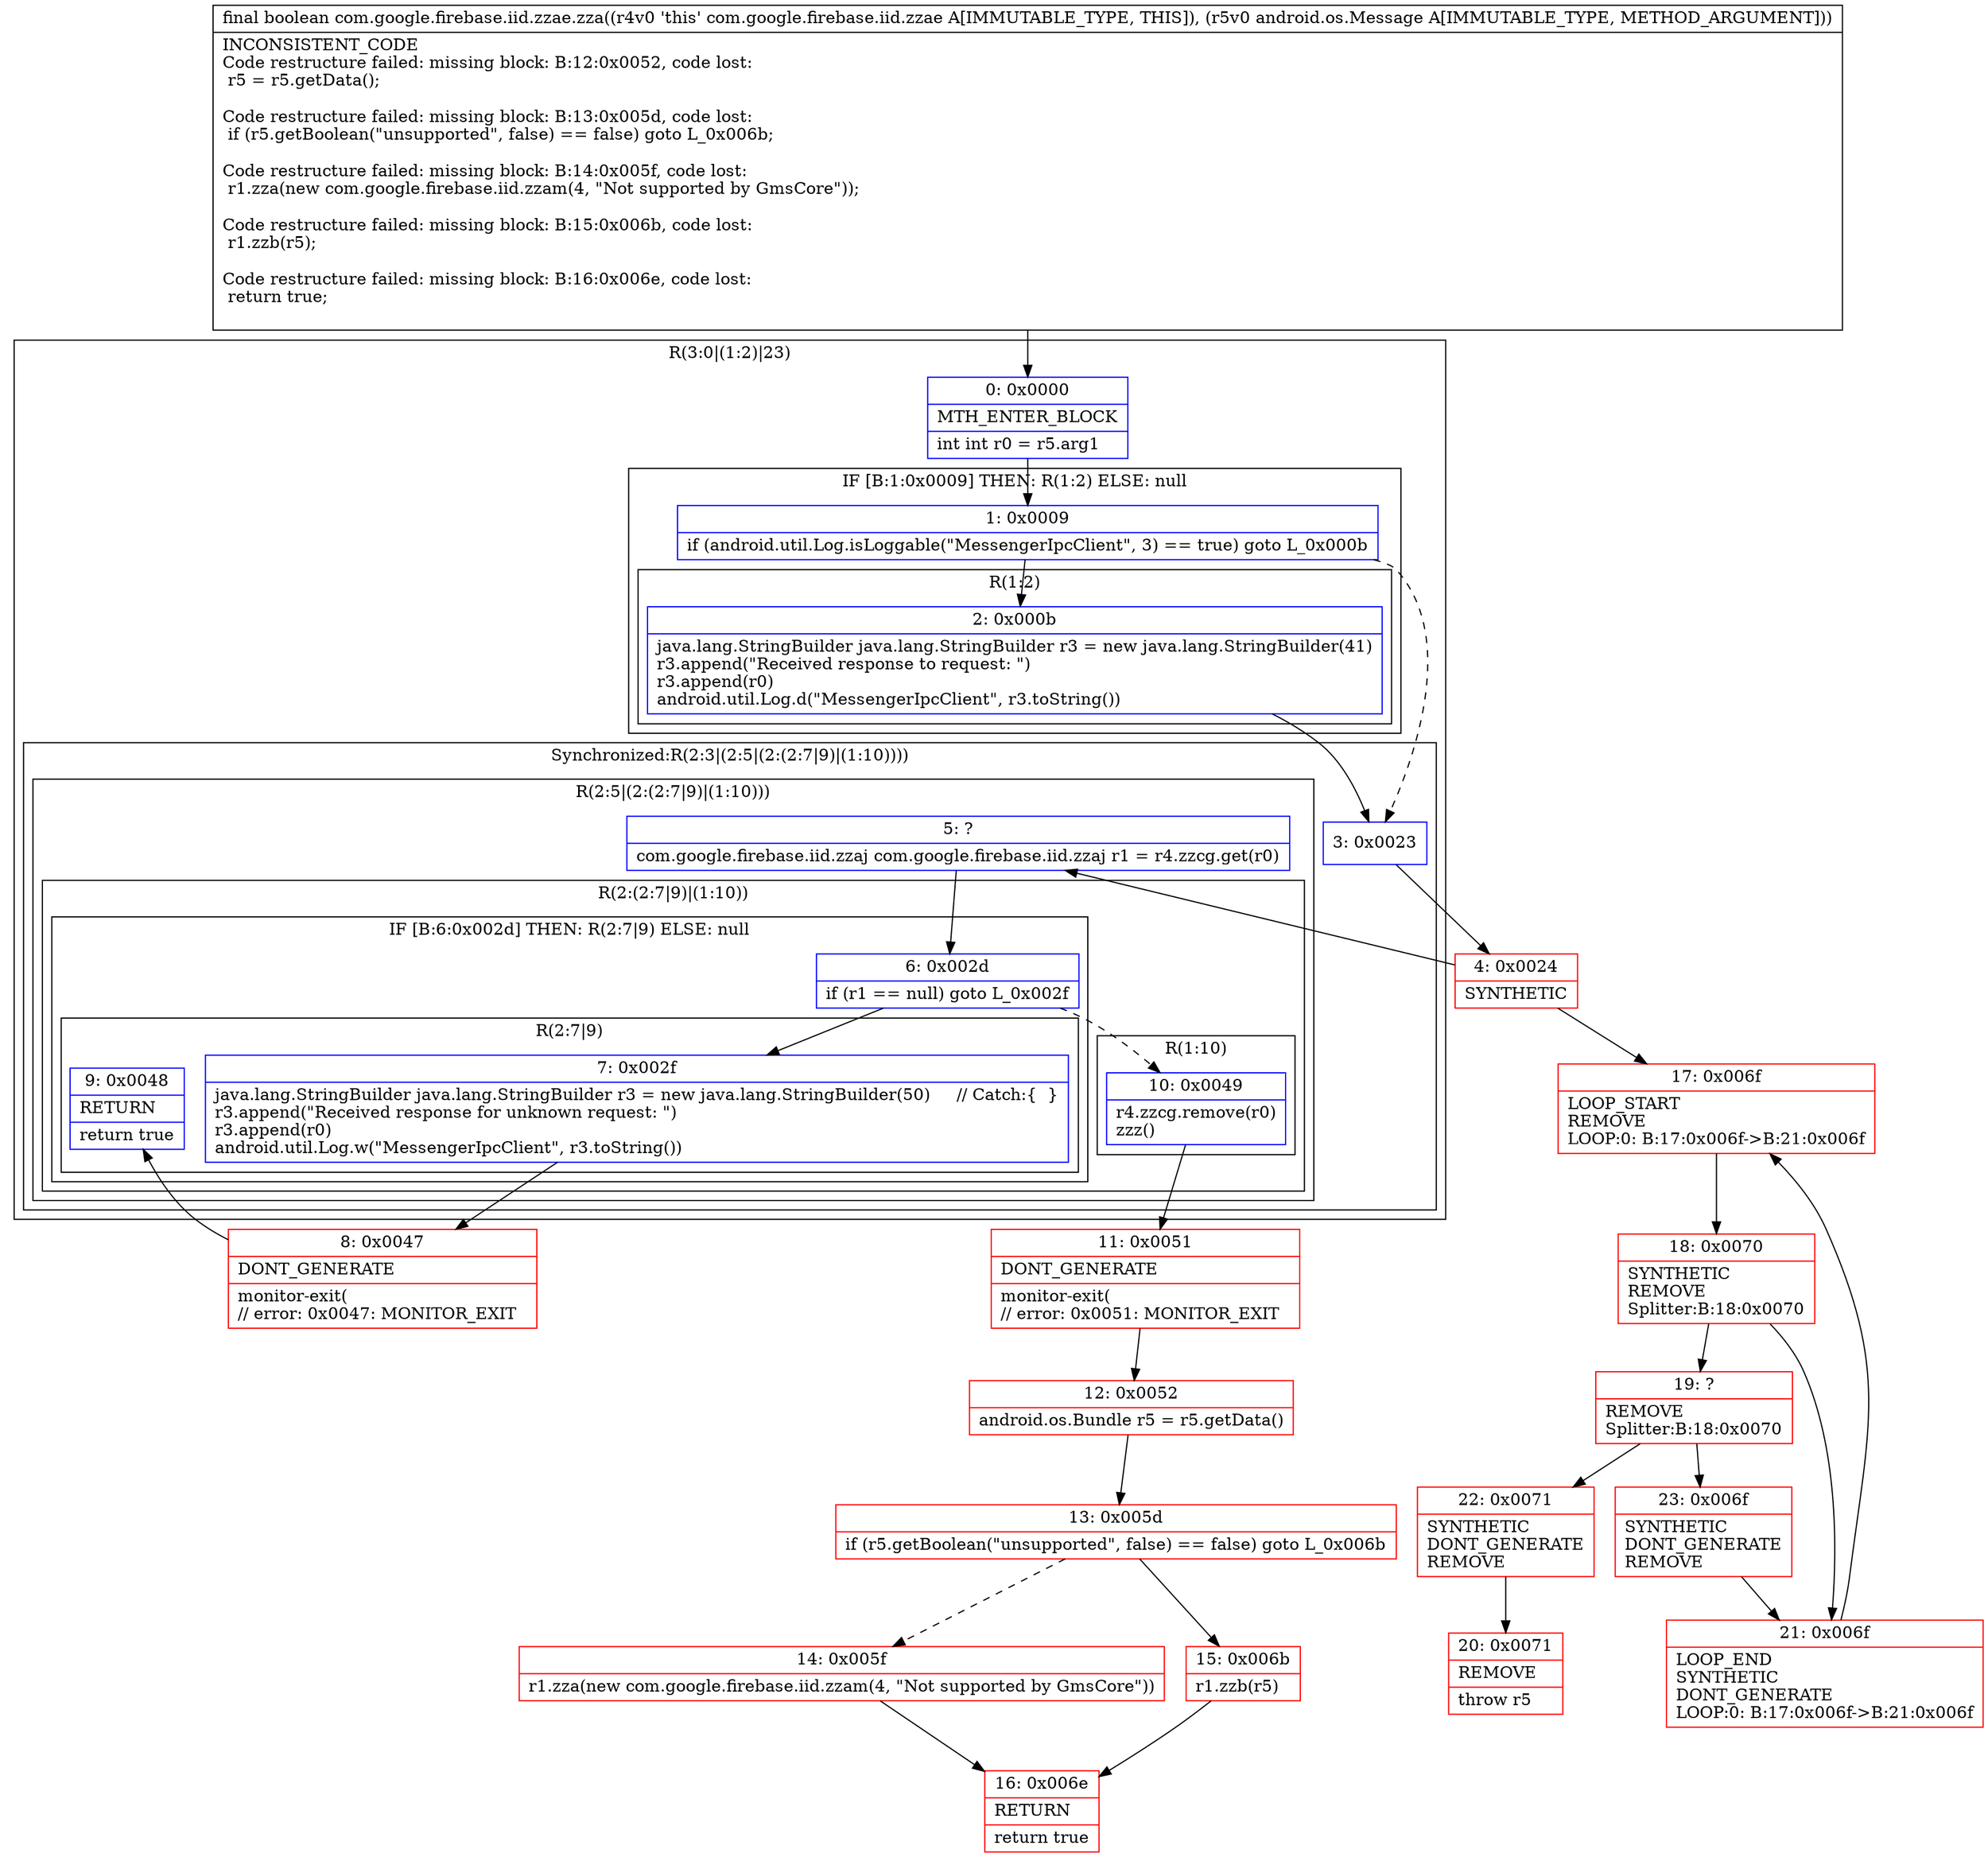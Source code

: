 digraph "CFG forcom.google.firebase.iid.zzae.zza(Landroid\/os\/Message;)Z" {
subgraph cluster_Region_1327510433 {
label = "R(3:0|(1:2)|23)";
node [shape=record,color=blue];
Node_0 [shape=record,label="{0\:\ 0x0000|MTH_ENTER_BLOCK\l|int int r0 = r5.arg1\l}"];
subgraph cluster_IfRegion_1385654436 {
label = "IF [B:1:0x0009] THEN: R(1:2) ELSE: null";
node [shape=record,color=blue];
Node_1 [shape=record,label="{1\:\ 0x0009|if (android.util.Log.isLoggable(\"MessengerIpcClient\", 3) == true) goto L_0x000b\l}"];
subgraph cluster_Region_833718890 {
label = "R(1:2)";
node [shape=record,color=blue];
Node_2 [shape=record,label="{2\:\ 0x000b|java.lang.StringBuilder java.lang.StringBuilder r3 = new java.lang.StringBuilder(41)\lr3.append(\"Received response to request: \")\lr3.append(r0)\landroid.util.Log.d(\"MessengerIpcClient\", r3.toString())\l}"];
}
}
subgraph cluster_SynchronizedRegion_633815446 {
label = "Synchronized:R(2:3|(2:5|(2:(2:7|9)|(1:10))))";
node [shape=record,color=blue];
Node_3 [shape=record,label="{3\:\ 0x0023}"];
subgraph cluster_Region_590190484 {
label = "R(2:5|(2:(2:7|9)|(1:10)))";
node [shape=record,color=blue];
Node_5 [shape=record,label="{5\:\ ?|com.google.firebase.iid.zzaj com.google.firebase.iid.zzaj r1 = r4.zzcg.get(r0)\l}"];
subgraph cluster_Region_1866309214 {
label = "R(2:(2:7|9)|(1:10))";
node [shape=record,color=blue];
subgraph cluster_IfRegion_1663394343 {
label = "IF [B:6:0x002d] THEN: R(2:7|9) ELSE: null";
node [shape=record,color=blue];
Node_6 [shape=record,label="{6\:\ 0x002d|if (r1 == null) goto L_0x002f\l}"];
subgraph cluster_Region_269075907 {
label = "R(2:7|9)";
node [shape=record,color=blue];
Node_7 [shape=record,label="{7\:\ 0x002f|java.lang.StringBuilder java.lang.StringBuilder r3 = new java.lang.StringBuilder(50)     \/\/ Catch:\{  \}\lr3.append(\"Received response for unknown request: \")\lr3.append(r0)\landroid.util.Log.w(\"MessengerIpcClient\", r3.toString())\l}"];
Node_9 [shape=record,label="{9\:\ 0x0048|RETURN\l|return true\l}"];
}
}
subgraph cluster_Region_1585074520 {
label = "R(1:10)";
node [shape=record,color=blue];
Node_10 [shape=record,label="{10\:\ 0x0049|r4.zzcg.remove(r0)\lzzz()\l}"];
}
}
}
}
}
Node_4 [shape=record,color=red,label="{4\:\ 0x0024|SYNTHETIC\l}"];
Node_8 [shape=record,color=red,label="{8\:\ 0x0047|DONT_GENERATE\l|monitor\-exit(\l\/\/ error: 0x0047: MONITOR_EXIT  \l}"];
Node_11 [shape=record,color=red,label="{11\:\ 0x0051|DONT_GENERATE\l|monitor\-exit(\l\/\/ error: 0x0051: MONITOR_EXIT  \l}"];
Node_12 [shape=record,color=red,label="{12\:\ 0x0052|android.os.Bundle r5 = r5.getData()\l}"];
Node_13 [shape=record,color=red,label="{13\:\ 0x005d|if (r5.getBoolean(\"unsupported\", false) == false) goto L_0x006b\l}"];
Node_14 [shape=record,color=red,label="{14\:\ 0x005f|r1.zza(new com.google.firebase.iid.zzam(4, \"Not supported by GmsCore\"))\l}"];
Node_15 [shape=record,color=red,label="{15\:\ 0x006b|r1.zzb(r5)\l}"];
Node_16 [shape=record,color=red,label="{16\:\ 0x006e|RETURN\l|return true\l}"];
Node_17 [shape=record,color=red,label="{17\:\ 0x006f|LOOP_START\lREMOVE\lLOOP:0: B:17:0x006f\-\>B:21:0x006f\l}"];
Node_18 [shape=record,color=red,label="{18\:\ 0x0070|SYNTHETIC\lREMOVE\lSplitter:B:18:0x0070\l}"];
Node_19 [shape=record,color=red,label="{19\:\ ?|REMOVE\lSplitter:B:18:0x0070\l}"];
Node_20 [shape=record,color=red,label="{20\:\ 0x0071|REMOVE\l|throw r5\l}"];
Node_21 [shape=record,color=red,label="{21\:\ 0x006f|LOOP_END\lSYNTHETIC\lDONT_GENERATE\lLOOP:0: B:17:0x006f\-\>B:21:0x006f\l}"];
Node_22 [shape=record,color=red,label="{22\:\ 0x0071|SYNTHETIC\lDONT_GENERATE\lREMOVE\l}"];
Node_23 [shape=record,color=red,label="{23\:\ 0x006f|SYNTHETIC\lDONT_GENERATE\lREMOVE\l}"];
MethodNode[shape=record,label="{final boolean com.google.firebase.iid.zzae.zza((r4v0 'this' com.google.firebase.iid.zzae A[IMMUTABLE_TYPE, THIS]), (r5v0 android.os.Message A[IMMUTABLE_TYPE, METHOD_ARGUMENT]))  | INCONSISTENT_CODE\lCode restructure failed: missing block: B:12:0x0052, code lost:\l    r5 = r5.getData();\l\lCode restructure failed: missing block: B:13:0x005d, code lost:\l    if (r5.getBoolean(\"unsupported\", false) == false) goto L_0x006b;\l\lCode restructure failed: missing block: B:14:0x005f, code lost:\l    r1.zza(new com.google.firebase.iid.zzam(4, \"Not supported by GmsCore\"));\l\lCode restructure failed: missing block: B:15:0x006b, code lost:\l    r1.zzb(r5);\l\lCode restructure failed: missing block: B:16:0x006e, code lost:\l    return true;\l\l}"];
MethodNode -> Node_0;
Node_0 -> Node_1;
Node_1 -> Node_2;
Node_1 -> Node_3[style=dashed];
Node_2 -> Node_3;
Node_3 -> Node_4;
Node_5 -> Node_6;
Node_6 -> Node_7;
Node_6 -> Node_10[style=dashed];
Node_7 -> Node_8;
Node_10 -> Node_11;
Node_4 -> Node_5;
Node_4 -> Node_17;
Node_8 -> Node_9;
Node_11 -> Node_12;
Node_12 -> Node_13;
Node_13 -> Node_14[style=dashed];
Node_13 -> Node_15;
Node_14 -> Node_16;
Node_15 -> Node_16;
Node_17 -> Node_18;
Node_18 -> Node_19;
Node_18 -> Node_21;
Node_19 -> Node_22;
Node_19 -> Node_23;
Node_21 -> Node_17;
Node_22 -> Node_20;
Node_23 -> Node_21;
}

